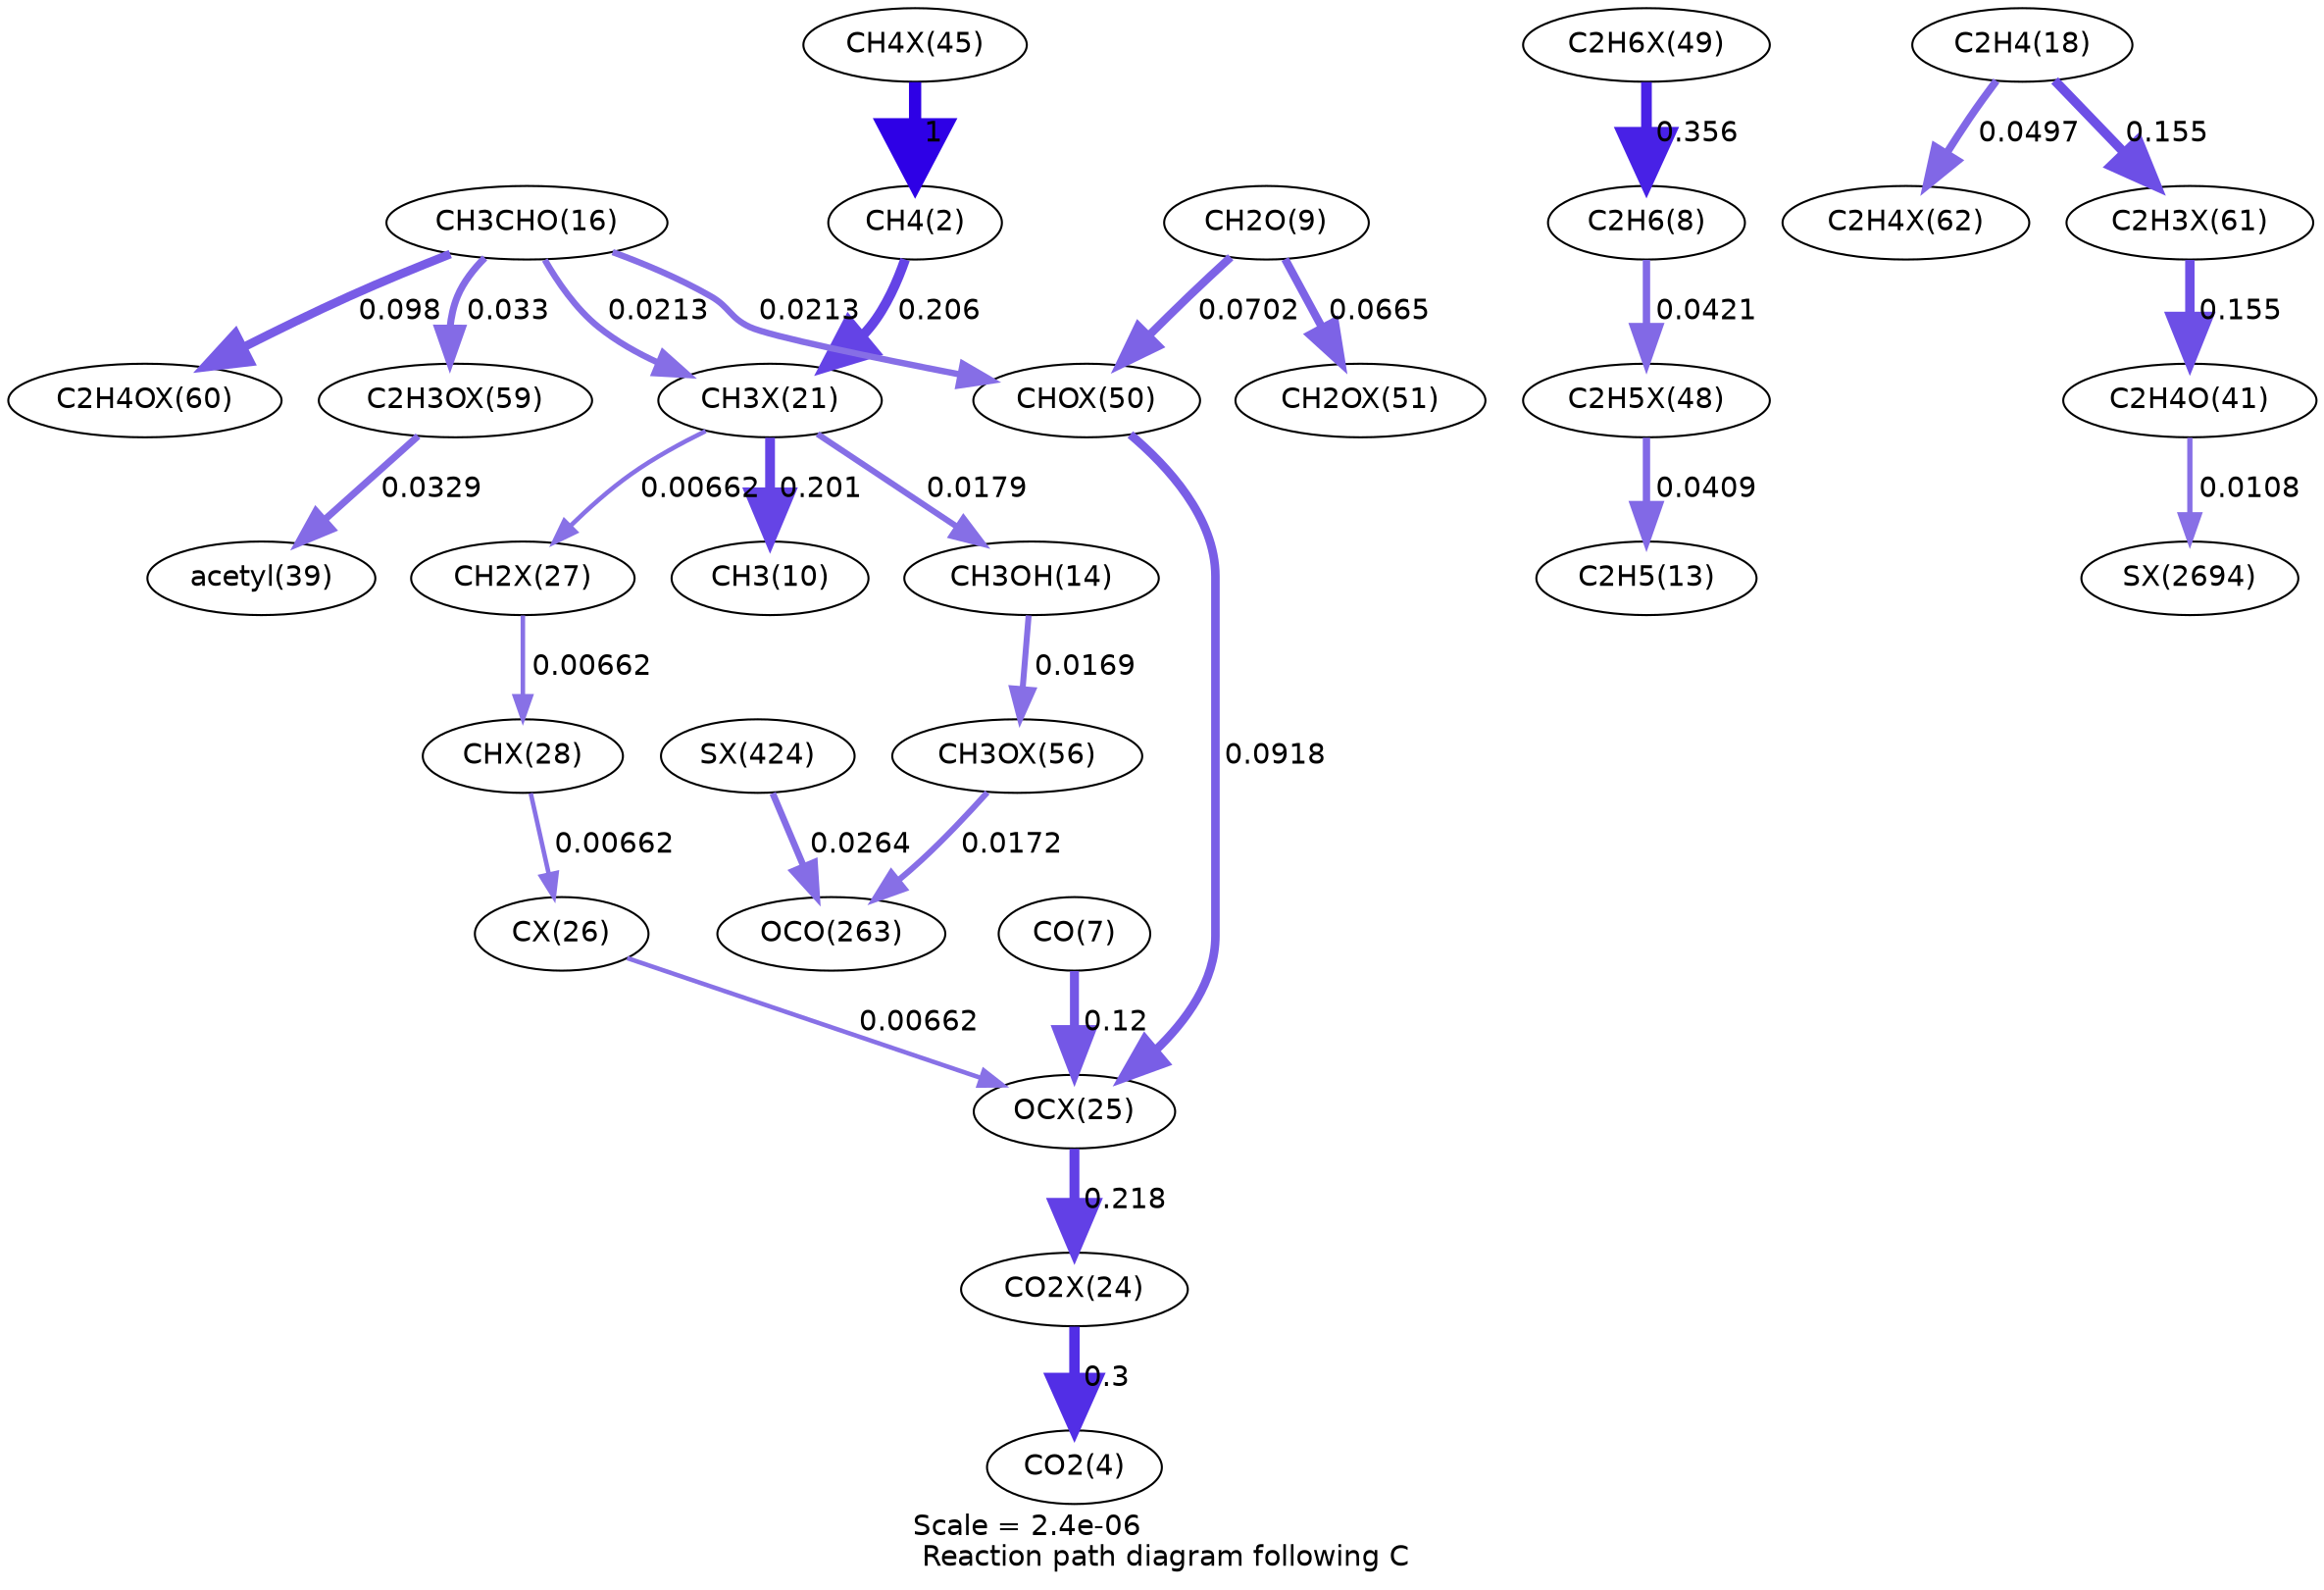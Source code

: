 digraph reaction_paths {
center=1;
s86 -> s4[fontname="Helvetica", penwidth=6, arrowsize=3, color="0.7, 1.5, 0.9"
, label=" 1"];
s4 -> s78[fontname="Helvetica", penwidth=4.81, arrowsize=2.4, color="0.7, 0.706, 0.9"
, label=" 0.206"];
s90 -> s10[fontname="Helvetica", penwidth=5.22, arrowsize=2.61, color="0.7, 0.856, 0.9"
, label=" 0.356"];
s10 -> s89[fontname="Helvetica", penwidth=3.61, arrowsize=1.8, color="0.7, 0.542, 0.9"
, label=" 0.0421"];
s78 -> s12[fontname="Helvetica", penwidth=4.79, arrowsize=2.39, color="0.7, 0.701, 0.9"
, label=" 0.201"];
s78 -> s16[fontname="Helvetica", penwidth=2.96, arrowsize=1.48, color="0.7, 0.518, 0.9"
, label=" 0.0179"];
s78 -> s84[fontname="Helvetica", penwidth=2.21, arrowsize=1.11, color="0.7, 0.507, 0.9"
, label=" 0.00662"];
s18 -> s78[fontname="Helvetica", penwidth=3.1, arrowsize=1.55, color="0.7, 0.521, 0.9"
, label=" 0.0213"];
s16 -> s95[fontname="Helvetica", penwidth=2.92, arrowsize=1.46, color="0.7, 0.517, 0.9"
, label=" 0.0169"];
s84 -> s85[fontname="Helvetica", penwidth=2.21, arrowsize=1.11, color="0.7, 0.507, 0.9"
, label=" 0.00662"];
s85 -> s83[fontname="Helvetica", penwidth=2.21, arrowsize=1.11, color="0.7, 0.507, 0.9"
, label=" 0.00662"];
s83 -> s82[fontname="Helvetica", penwidth=2.21, arrowsize=1.11, color="0.7, 0.507, 0.9"
, label=" 0.00662"];
s9 -> s82[fontname="Helvetica", penwidth=4.4, arrowsize=2.2, color="0.7, 0.62, 0.9"
, label=" 0.12"];
s82 -> s81[fontname="Helvetica", penwidth=4.85, arrowsize=2.42, color="0.7, 0.718, 0.9"
, label=" 0.218"];
s91 -> s82[fontname="Helvetica", penwidth=4.2, arrowsize=2.1, color="0.7, 0.592, 0.9"
, label=" 0.0918"];
s81 -> s6[fontname="Helvetica", penwidth=5.09, arrowsize=2.55, color="0.7, 0.8, 0.9"
, label=" 0.3"];
s11 -> s92[fontname="Helvetica", penwidth=3.95, arrowsize=1.98, color="0.7, 0.567, 0.9"
, label=" 0.0665"];
s11 -> s91[fontname="Helvetica", penwidth=3.99, arrowsize=2, color="0.7, 0.57, 0.9"
, label=" 0.0702"];
s95 -> s57[fontname="Helvetica", penwidth=2.93, arrowsize=1.47, color="0.7, 0.517, 0.9"
, label=" 0.0172"];
s18 -> s91[fontname="Helvetica", penwidth=3.1, arrowsize=1.55, color="0.7, 0.521, 0.9"
, label=" 0.0213"];
s18 -> s98[fontname="Helvetica", penwidth=4.25, arrowsize=2.12, color="0.7, 0.598, 0.9"
, label=" 0.098"];
s18 -> s97[fontname="Helvetica", penwidth=3.42, arrowsize=1.71, color="0.7, 0.533, 0.9"
, label=" 0.033"];
s119 -> s57[fontname="Helvetica", penwidth=3.25, arrowsize=1.63, color="0.7, 0.526, 0.9"
, label=" 0.0264"];
s89 -> s15[fontname="Helvetica", penwidth=3.59, arrowsize=1.79, color="0.7, 0.541, 0.9"
, label=" 0.0409"];
s20 -> s100[fontname="Helvetica", penwidth=3.73, arrowsize=1.87, color="0.7, 0.55, 0.9"
, label=" 0.0497"];
s20 -> s99[fontname="Helvetica", penwidth=4.59, arrowsize=2.3, color="0.7, 0.655, 0.9"
, label=" 0.155"];
s97 -> s23[fontname="Helvetica", penwidth=3.42, arrowsize=1.71, color="0.7, 0.533, 0.9"
, label=" 0.0329"];
s99 -> s24[fontname="Helvetica", penwidth=4.59, arrowsize=2.3, color="0.7, 0.655, 0.9"
, label=" 0.155"];
s24 -> s141[fontname="Helvetica", penwidth=2.58, arrowsize=1.29, color="0.7, 0.511, 0.9"
, label=" 0.0108"];
s4 [ fontname="Helvetica", label="CH4(2)"];
s6 [ fontname="Helvetica", label="CO2(4)"];
s9 [ fontname="Helvetica", label="CO(7)"];
s10 [ fontname="Helvetica", label="C2H6(8)"];
s11 [ fontname="Helvetica", label="CH2O(9)"];
s12 [ fontname="Helvetica", label="CH3(10)"];
s15 [ fontname="Helvetica", label="C2H5(13)"];
s16 [ fontname="Helvetica", label="CH3OH(14)"];
s18 [ fontname="Helvetica", label="CH3CHO(16)"];
s20 [ fontname="Helvetica", label="C2H4(18)"];
s23 [ fontname="Helvetica", label="acetyl(39)"];
s24 [ fontname="Helvetica", label="C2H4O(41)"];
s57 [ fontname="Helvetica", label="OCO(263)"];
s78 [ fontname="Helvetica", label="CH3X(21)"];
s81 [ fontname="Helvetica", label="CO2X(24)"];
s82 [ fontname="Helvetica", label="OCX(25)"];
s83 [ fontname="Helvetica", label="CX(26)"];
s84 [ fontname="Helvetica", label="CH2X(27)"];
s85 [ fontname="Helvetica", label="CHX(28)"];
s86 [ fontname="Helvetica", label="CH4X(45)"];
s89 [ fontname="Helvetica", label="C2H5X(48)"];
s90 [ fontname="Helvetica", label="C2H6X(49)"];
s91 [ fontname="Helvetica", label="CHOX(50)"];
s92 [ fontname="Helvetica", label="CH2OX(51)"];
s95 [ fontname="Helvetica", label="CH3OX(56)"];
s97 [ fontname="Helvetica", label="C2H3OX(59)"];
s98 [ fontname="Helvetica", label="C2H4OX(60)"];
s99 [ fontname="Helvetica", label="C2H3X(61)"];
s100 [ fontname="Helvetica", label="C2H4X(62)"];
s119 [ fontname="Helvetica", label="SX(424)"];
s141 [ fontname="Helvetica", label="SX(2694)"];
 label = "Scale = 2.4e-06\l Reaction path diagram following C";
 fontname = "Helvetica";
}
